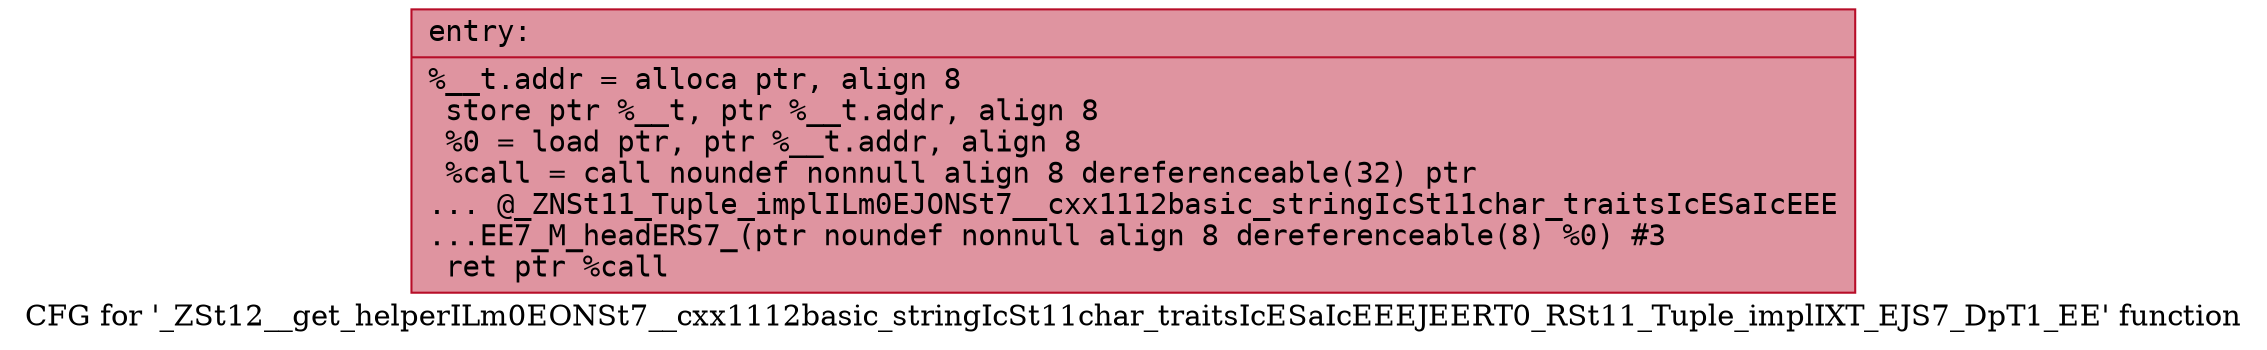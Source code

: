 digraph "CFG for '_ZSt12__get_helperILm0EONSt7__cxx1112basic_stringIcSt11char_traitsIcESaIcEEEJEERT0_RSt11_Tuple_implIXT_EJS7_DpT1_EE' function" {
	label="CFG for '_ZSt12__get_helperILm0EONSt7__cxx1112basic_stringIcSt11char_traitsIcESaIcEEEJEERT0_RSt11_Tuple_implIXT_EJS7_DpT1_EE' function";

	Node0x556bfea1fdf0 [shape=record,color="#b70d28ff", style=filled, fillcolor="#b70d2870" fontname="Courier",label="{entry:\l|  %__t.addr = alloca ptr, align 8\l  store ptr %__t, ptr %__t.addr, align 8\l  %0 = load ptr, ptr %__t.addr, align 8\l  %call = call noundef nonnull align 8 dereferenceable(32) ptr\l... @_ZNSt11_Tuple_implILm0EJONSt7__cxx1112basic_stringIcSt11char_traitsIcESaIcEEE\l...EE7_M_headERS7_(ptr noundef nonnull align 8 dereferenceable(8) %0) #3\l  ret ptr %call\l}"];
}
